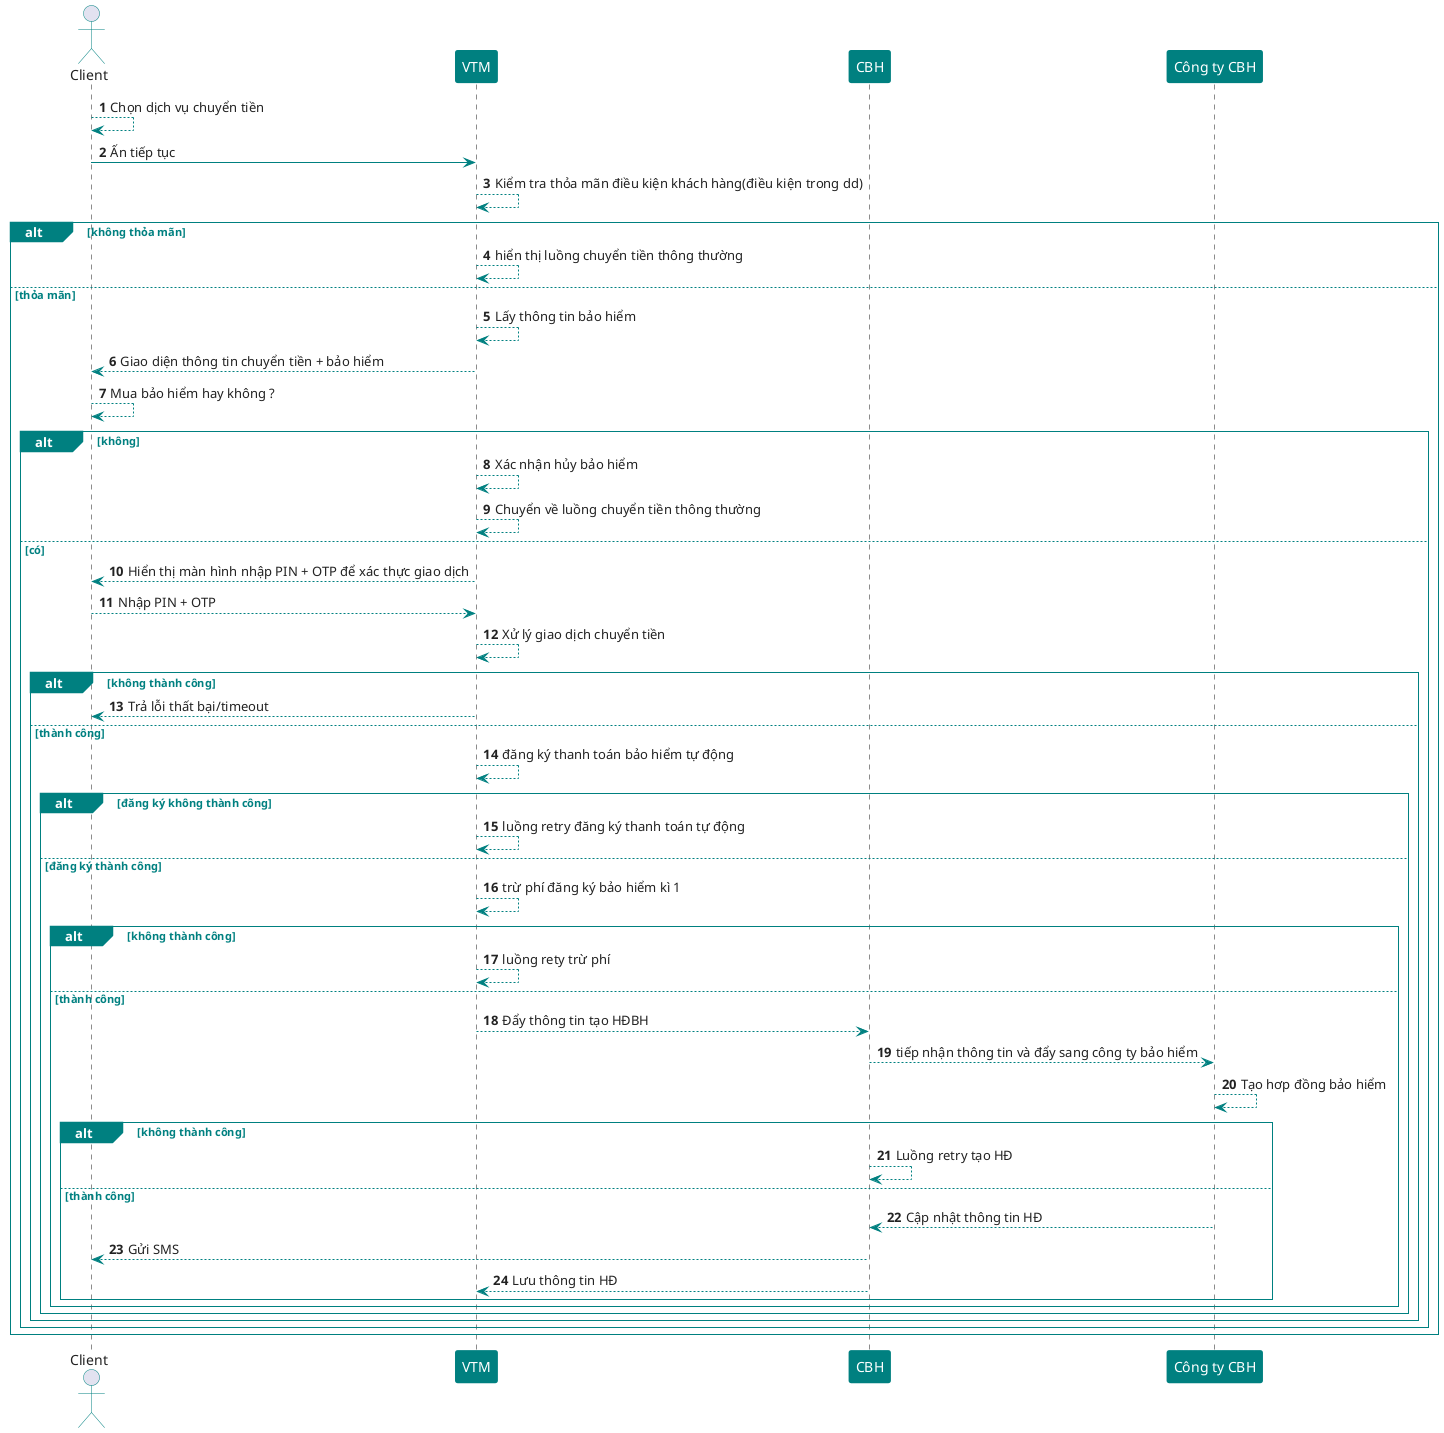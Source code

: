 
@startuml
'https://plantuml.com/sequence-diagram
skinparam shadowing false
skinparam responseMessageBelowArrow false
skinparam DefaultFontColor #222
skinparam TitleFontSize 25
skinparam NoteBorderColor #teal
skinparam NoteBackgroundColor #powderblue
skinparam NoteFontColor #444
skinparam DatabaseBorderColor #teal
skinparam DatabaseBackgroundColor #bisque
skinparam sequence {
ParticipantBorderThickness 1
ParticipantBorderColor #teal
ParticipantBackgroundColor #teal
ParticipantFontColor #white141
ParticipantFontSize 14
ParticipantFontStyle bold5
LifeMineBorderColor #teal
LifeMineBackgroundColor #aliceblue
ArrowColor #teal
ActorBorderColor #teal
GroupBorderThickness 1
GroupBorderColor #teal
GroupHeaderFontColor #white
GroupBackgroundColor #teal
GroupFontColor #teal
}
autonumber
actor Client as Client
participant "VTM" as VTM
participant "CBH" as CBH
participant "Công ty CBH" as CTCBH

Client -->Client : Chọn dịch vụ chuyển tiền
Client -> VTM : Ấn tiếp tục
VTM -->VTM : Kiểm tra thỏa mãn điều kiện khách hàng(điều kiện trong dd)
alt không thỏa mãn
    VTM-->VTM : hiển thị luồng chuyển tiền thông thường
else thỏa mãn
    VTM-->VTM : Lấy thông tin bảo hiểm
    VTM-->Client : Giao diện thông tin chuyển tiền + bảo hiểm
    Client -->Client : Mua bảo hiểm hay không ?
    alt không
        VTM-->VTM : Xác nhận hủy bảo hiểm
        VTM-->VTM : Chuyển về luồng chuyển tiền thông thường
    else có
        VTM-->Client : Hiển thị màn hình nhập PIN + OTP để xác thực giao dịch
        Client -->VTM : Nhập PIN + OTP
        VTM-->VTM : Xử lý giao dịch chuyển tiền
        alt không thành công
            VTM-->Client : Trả lỗi thất bại/timeout
        else thành công
            VTM-->VTM : đăng ký thanh toán bảo hiểm tự động
            alt đăng ký không thành công
                VTM-->VTM : luồng retry đăng ký thanh toán tự động
            else đăng ký thành công
                 VTM-->VTM : trừ phí đăng ký bảo hiểm kì 1
                 alt không thành công
                    VTM-->VTM : luồng rety trừ phí
                 else thành công
                    VTM-->CBH : Đẩy thông tin tạo HĐBH
                    CBH --> CTCBH : tiếp nhận thông tin và đẩy sang công ty bảo hiểm
                    CTCBH --> CTCBH: Tạo hơp đồng bảo hiểm
                    alt không thành công
                        CBH-->CBH : Luồng retry tạo HĐ
                    else thành công
                         CTCBH-->CBH : Cập nhật thông tin HĐ
                        CBH-->Client : Gửi SMS
                        CBH-->VTM : Lưu thông tin HĐ
                    end
                 end
            end
        end
    end
end

@enduml

